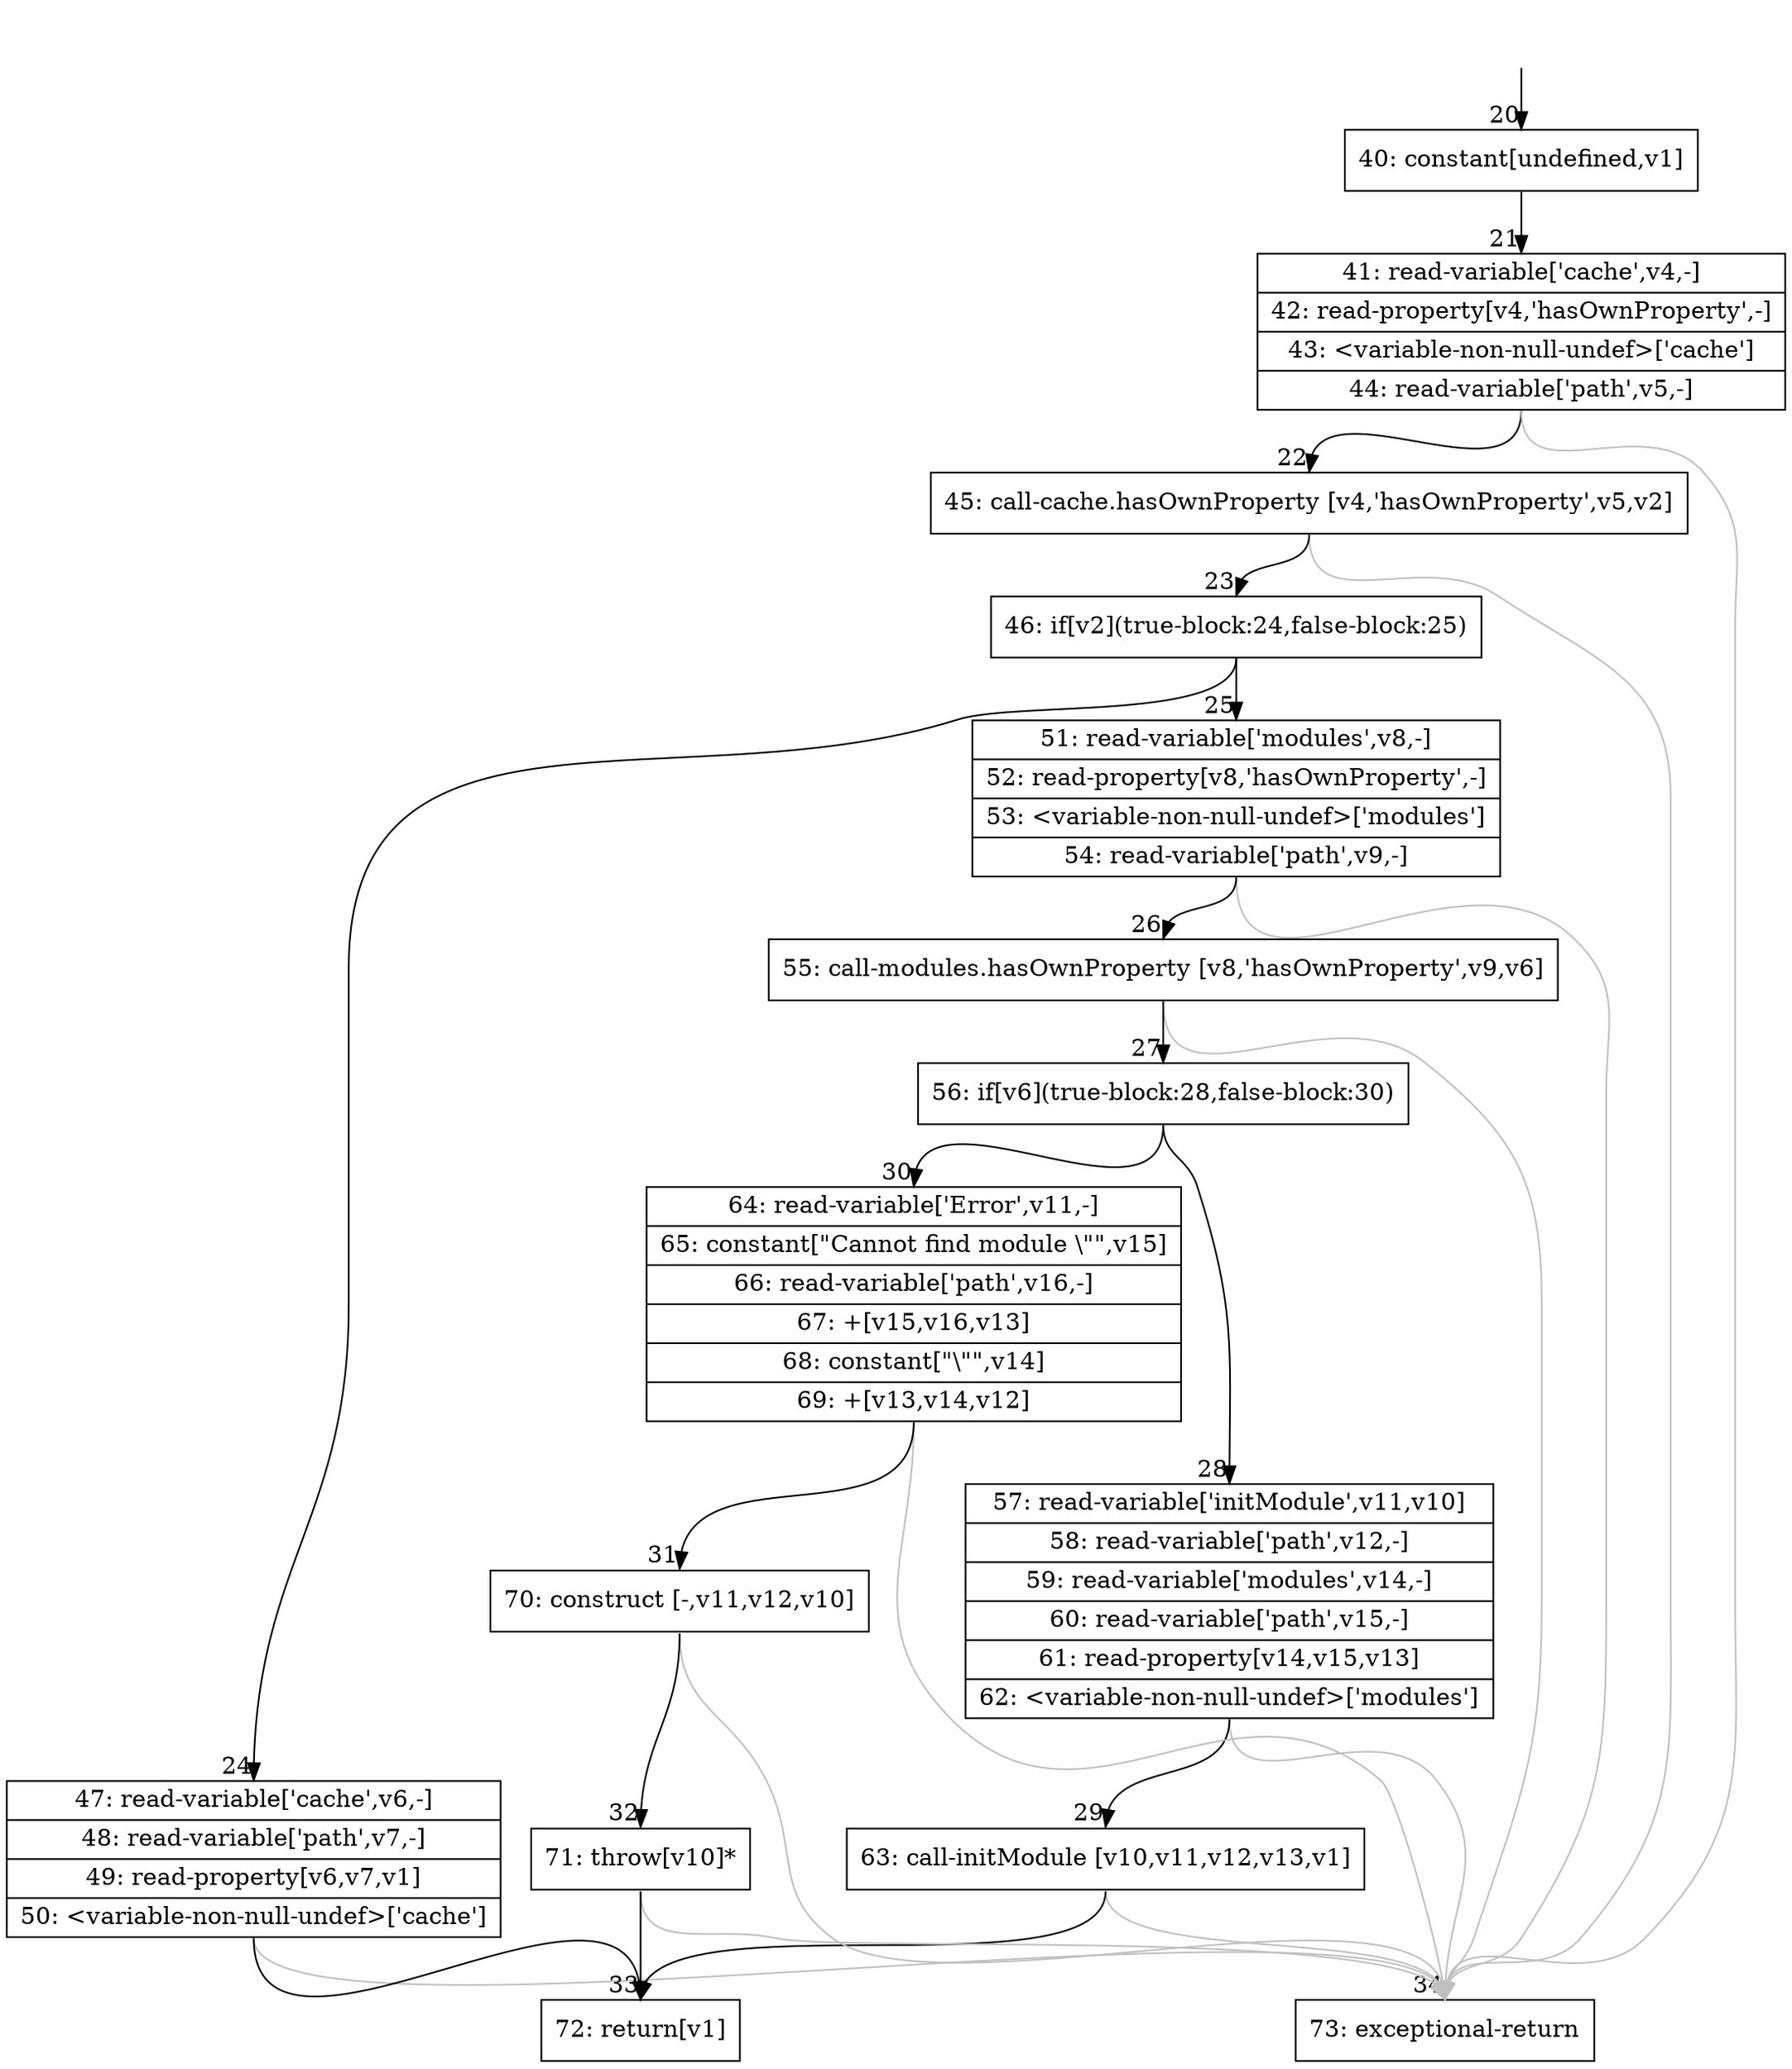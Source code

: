 digraph {
rankdir="TD"
BB_entry6[shape=none,label=""];
BB_entry6 -> BB20 [tailport=s, headport=n, headlabel="    20"]
BB20 [shape=record label="{40: constant[undefined,v1]}" ] 
BB20 -> BB21 [tailport=s, headport=n, headlabel="      21"]
BB21 [shape=record label="{41: read-variable['cache',v4,-]|42: read-property[v4,'hasOwnProperty',-]|43: \<variable-non-null-undef\>['cache']|44: read-variable['path',v5,-]}" ] 
BB21 -> BB22 [tailport=s, headport=n, headlabel="      22"]
BB21 -> BB34 [tailport=s, headport=n, color=gray, headlabel="      34"]
BB22 [shape=record label="{45: call-cache.hasOwnProperty [v4,'hasOwnProperty',v5,v2]}" ] 
BB22 -> BB23 [tailport=s, headport=n, headlabel="      23"]
BB22 -> BB34 [tailport=s, headport=n, color=gray]
BB23 [shape=record label="{46: if[v2](true-block:24,false-block:25)}" ] 
BB23 -> BB24 [tailport=s, headport=n, headlabel="      24"]
BB23 -> BB25 [tailport=s, headport=n, headlabel="      25"]
BB24 [shape=record label="{47: read-variable['cache',v6,-]|48: read-variable['path',v7,-]|49: read-property[v6,v7,v1]|50: \<variable-non-null-undef\>['cache']}" ] 
BB24 -> BB33 [tailport=s, headport=n, headlabel="      33"]
BB24 -> BB34 [tailport=s, headport=n, color=gray]
BB25 [shape=record label="{51: read-variable['modules',v8,-]|52: read-property[v8,'hasOwnProperty',-]|53: \<variable-non-null-undef\>['modules']|54: read-variable['path',v9,-]}" ] 
BB25 -> BB26 [tailport=s, headport=n, headlabel="      26"]
BB25 -> BB34 [tailport=s, headport=n, color=gray]
BB26 [shape=record label="{55: call-modules.hasOwnProperty [v8,'hasOwnProperty',v9,v6]}" ] 
BB26 -> BB27 [tailport=s, headport=n, headlabel="      27"]
BB26 -> BB34 [tailport=s, headport=n, color=gray]
BB27 [shape=record label="{56: if[v6](true-block:28,false-block:30)}" ] 
BB27 -> BB28 [tailport=s, headport=n, headlabel="      28"]
BB27 -> BB30 [tailport=s, headport=n, headlabel="      30"]
BB28 [shape=record label="{57: read-variable['initModule',v11,v10]|58: read-variable['path',v12,-]|59: read-variable['modules',v14,-]|60: read-variable['path',v15,-]|61: read-property[v14,v15,v13]|62: \<variable-non-null-undef\>['modules']}" ] 
BB28 -> BB29 [tailport=s, headport=n, headlabel="      29"]
BB28 -> BB34 [tailport=s, headport=n, color=gray]
BB29 [shape=record label="{63: call-initModule [v10,v11,v12,v13,v1]}" ] 
BB29 -> BB33 [tailport=s, headport=n]
BB29 -> BB34 [tailport=s, headport=n, color=gray]
BB30 [shape=record label="{64: read-variable['Error',v11,-]|65: constant[\"Cannot find module \\\"\",v15]|66: read-variable['path',v16,-]|67: +[v15,v16,v13]|68: constant[\"\\\"\",v14]|69: +[v13,v14,v12]}" ] 
BB30 -> BB31 [tailport=s, headport=n, headlabel="      31"]
BB30 -> BB34 [tailport=s, headport=n, color=gray]
BB31 [shape=record label="{70: construct [-,v11,v12,v10]}" ] 
BB31 -> BB32 [tailport=s, headport=n, headlabel="      32"]
BB31 -> BB34 [tailport=s, headport=n, color=gray]
BB32 [shape=record label="{71: throw[v10]*}" ] 
BB32 -> BB33 [tailport=s, headport=n]
BB32 -> BB34 [tailport=s, headport=n, color=gray]
BB33 [shape=record label="{72: return[v1]}" ] 
BB34 [shape=record label="{73: exceptional-return}" ] 
//#$~ 25
}
